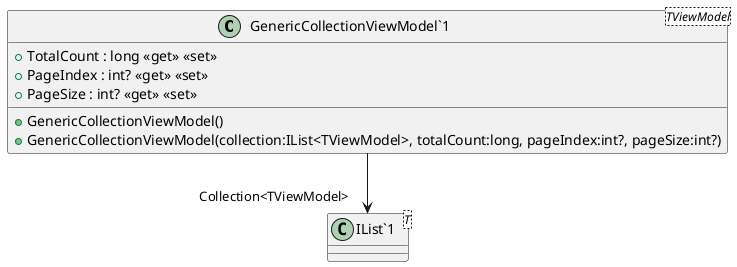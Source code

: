 @startuml
class "GenericCollectionViewModel`1"<TViewModel> {
    + GenericCollectionViewModel()
    + GenericCollectionViewModel(collection:IList<TViewModel>, totalCount:long, pageIndex:int?, pageSize:int?)
    + TotalCount : long <<get>> <<set>>
    + PageIndex : int? <<get>> <<set>>
    + PageSize : int? <<get>> <<set>>
}
class "IList`1"<T> {
}
"GenericCollectionViewModel`1" --> "Collection<TViewModel>" "IList`1"
@enduml

